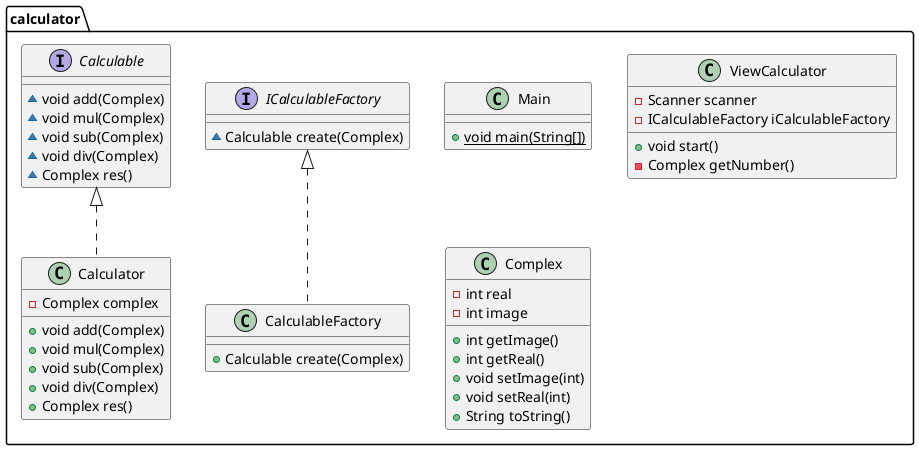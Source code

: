 @startuml
class calculator.Main {
+ {static} void main(String[])
}
interface calculator.ICalculableFactory {
~ Calculable create(Complex)
}
class calculator.Calculator {
- Complex complex
+ void add(Complex)
+ void mul(Complex)
+ void sub(Complex)
+ void div(Complex)
+ Complex res()
}
class calculator.ViewCalculator {
- Scanner scanner
- ICalculableFactory iCalculableFactory
+ void start()
- Complex getNumber()
}
interface calculator.Calculable {
~ void add(Complex)
~ void mul(Complex)
~ void sub(Complex)
~ void div(Complex)
~ Complex res()
}
class calculator.CalculableFactory {
+ Calculable create(Complex)
}
class calculator.Complex {
- int real
- int image
+ int getImage()
+ int getReal()
+ void setImage(int)
+ void setReal(int)
+ String toString()
}


calculator.Calculable <|.. calculator.Calculator
calculator.ICalculableFactory <|.. calculator.CalculableFactory
